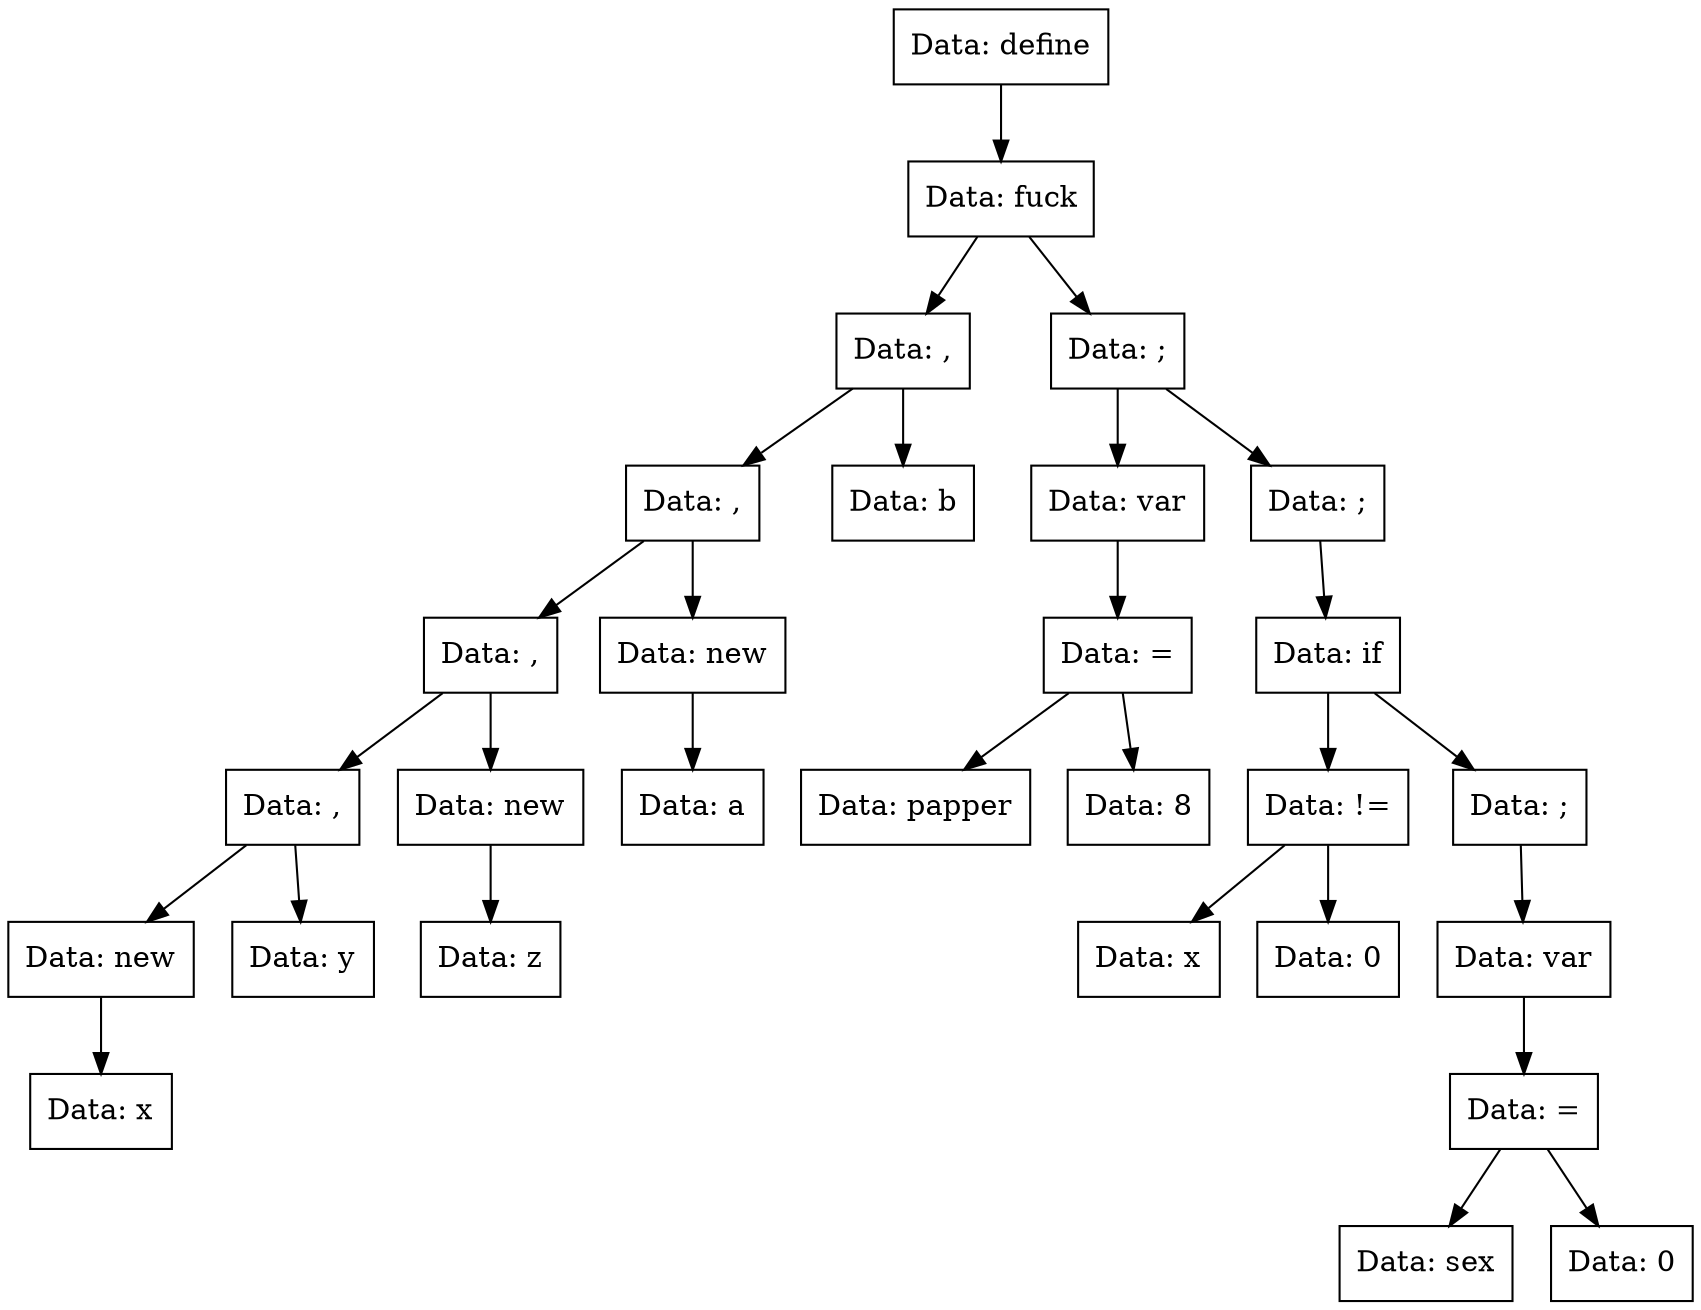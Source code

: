 digraph fuck{
Node0x55d4fcf91b00[shape="record", label="Data: define"];
Node0x55d4fcf91ce0[shape="record", label="Data: fuck"];
Node0x55d4fcf91a60[shape="record", label="Data: ,"];
Node0x55d4fcf91830[shape="record", label="Data: ,"];
Node0x55d4fcf91d30[shape="record", label="Data: ,"];
Node0x55d4fcf916f0[shape="record", label="Data: ,"];
Node0x55d4fcf91790[shape="record", label="Data: new"];
Node0x55d4fcf91b50[shape="record", label="Data: x"];
Node0x55d4fcf91790->Node0x55d4fcf91b50;
Node0x55d4fcf916f0->Node0x55d4fcf91790;
Node0x55d4fcf92880[shape="record", label="Data: y"];
Node0x55d4fcf916f0->Node0x55d4fcf92880;
Node0x55d4fcf91d30->Node0x55d4fcf916f0;
Node0x55d4fcf92830[shape="record", label="Data: new"];
Node0x55d4fcf927e0[shape="record", label="Data: z"];
Node0x55d4fcf92830->Node0x55d4fcf927e0;
Node0x55d4fcf91d30->Node0x55d4fcf92830;
Node0x55d4fcf91830->Node0x55d4fcf91d30;
Node0x55d4fcf91c90[shape="record", label="Data: new"];
Node0x55d4fcf91970[shape="record", label="Data: a"];
Node0x55d4fcf91c90->Node0x55d4fcf91970;
Node0x55d4fcf91830->Node0x55d4fcf91c90;
Node0x55d4fcf91a60->Node0x55d4fcf91830;
Node0x55d4fcf91e20[shape="record", label="Data: b"];
Node0x55d4fcf91a60->Node0x55d4fcf91e20;
Node0x55d4fcf91ce0->Node0x55d4fcf91a60;
Node0x55d4fcf91bf0[shape="record", label="Data: ;"];
Node0x55d4fcf92920[shape="record", label="Data: var"];
Node0x55d4fcf91d80[shape="record", label="Data: ="];
Node0x55d4fcf917e0[shape="record", label="Data: papper"];
Node0x55d4fcf91d80->Node0x55d4fcf917e0;
Node0x55d4fcf91ab0[shape="record", label="Data: 8"];
Node0x55d4fcf91d80->Node0x55d4fcf91ab0;
Node0x55d4fcf92920->Node0x55d4fcf91d80;
Node0x55d4fcf91bf0->Node0x55d4fcf92920;
Node0x55d4fcf91dd0[shape="record", label="Data: ;"];
Node0x55d4fcf91880[shape="record", label="Data: if"];
Node0x55d4fcf91a10[shape="record", label="Data: !="];
Node0x55d4fcf928d0[shape="record", label="Data: x"];
Node0x55d4fcf91a10->Node0x55d4fcf928d0;
Node0x55d4fcf91c40[shape="record", label="Data: 0"];
Node0x55d4fcf91a10->Node0x55d4fcf91c40;
Node0x55d4fcf91880->Node0x55d4fcf91a10;
Node0x55d4fcf918d0[shape="record", label="Data: ;"];
Node0x55d4fcf919c0[shape="record", label="Data: var"];
Node0x55d4fcf91920[shape="record", label="Data: ="];
Node0x55d4fcf91740[shape="record", label="Data: sex"];
Node0x55d4fcf91920->Node0x55d4fcf91740;
Node0x55d4fcf91ba0[shape="record", label="Data: 0"];
Node0x55d4fcf91920->Node0x55d4fcf91ba0;
Node0x55d4fcf919c0->Node0x55d4fcf91920;
Node0x55d4fcf918d0->Node0x55d4fcf919c0;
Node0x55d4fcf91880->Node0x55d4fcf918d0;
Node0x55d4fcf91dd0->Node0x55d4fcf91880;
Node0x55d4fcf91bf0->Node0x55d4fcf91dd0;
Node0x55d4fcf91ce0->Node0x55d4fcf91bf0;
Node0x55d4fcf91b00->Node0x55d4fcf91ce0;
}